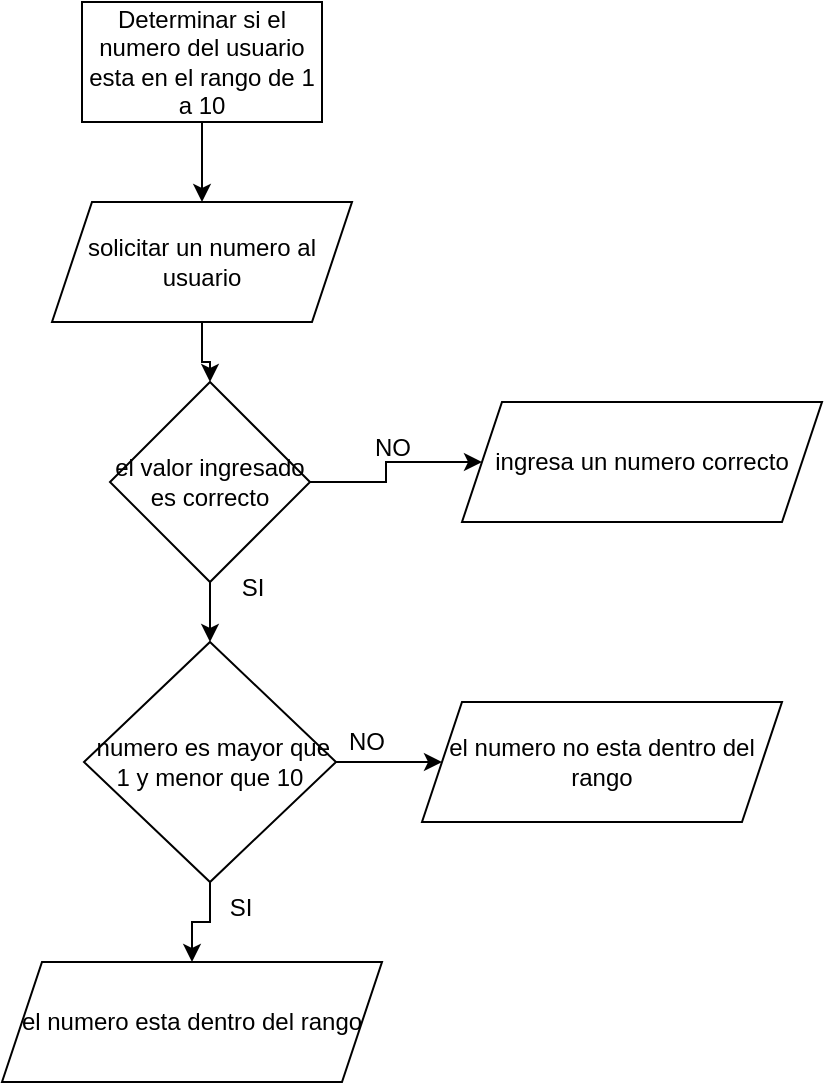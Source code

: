 <mxfile version="26.2.14">
  <diagram name="Página-1" id="nYOs-X3nh0ER55BizFx1">
    <mxGraphModel dx="1360" dy="795" grid="1" gridSize="10" guides="1" tooltips="1" connect="1" arrows="1" fold="1" page="1" pageScale="1" pageWidth="827" pageHeight="1169" math="0" shadow="0">
      <root>
        <mxCell id="0" />
        <mxCell id="1" parent="0" />
        <mxCell id="H8_ZWj87e7jQ37oOP9hu-8" value="" style="edgeStyle=orthogonalEdgeStyle;rounded=0;orthogonalLoop=1;jettySize=auto;html=1;" edge="1" parent="1" source="H8_ZWj87e7jQ37oOP9hu-1" target="H8_ZWj87e7jQ37oOP9hu-2">
          <mxGeometry relative="1" as="geometry" />
        </mxCell>
        <mxCell id="H8_ZWj87e7jQ37oOP9hu-1" value="Determinar si el numero del usuario esta en el rango de 1 a 10" style="rounded=0;whiteSpace=wrap;html=1;" vertex="1" parent="1">
          <mxGeometry x="350" y="80" width="120" height="60" as="geometry" />
        </mxCell>
        <mxCell id="H8_ZWj87e7jQ37oOP9hu-9" value="" style="edgeStyle=orthogonalEdgeStyle;rounded=0;orthogonalLoop=1;jettySize=auto;html=1;" edge="1" parent="1" source="H8_ZWj87e7jQ37oOP9hu-2" target="H8_ZWj87e7jQ37oOP9hu-3">
          <mxGeometry relative="1" as="geometry" />
        </mxCell>
        <mxCell id="H8_ZWj87e7jQ37oOP9hu-2" value="solicitar un numero al usuario" style="shape=parallelogram;perimeter=parallelogramPerimeter;whiteSpace=wrap;html=1;fixedSize=1;" vertex="1" parent="1">
          <mxGeometry x="335" y="180" width="150" height="60" as="geometry" />
        </mxCell>
        <mxCell id="H8_ZWj87e7jQ37oOP9hu-10" value="" style="edgeStyle=orthogonalEdgeStyle;rounded=0;orthogonalLoop=1;jettySize=auto;html=1;" edge="1" parent="1" source="H8_ZWj87e7jQ37oOP9hu-3" target="H8_ZWj87e7jQ37oOP9hu-5">
          <mxGeometry relative="1" as="geometry" />
        </mxCell>
        <mxCell id="H8_ZWj87e7jQ37oOP9hu-19" value="" style="edgeStyle=orthogonalEdgeStyle;rounded=0;orthogonalLoop=1;jettySize=auto;html=1;" edge="1" parent="1" source="H8_ZWj87e7jQ37oOP9hu-3" target="H8_ZWj87e7jQ37oOP9hu-17">
          <mxGeometry relative="1" as="geometry" />
        </mxCell>
        <mxCell id="H8_ZWj87e7jQ37oOP9hu-3" value="el valor ingresado es correcto" style="rhombus;whiteSpace=wrap;html=1;" vertex="1" parent="1">
          <mxGeometry x="364" y="270" width="100" height="100" as="geometry" />
        </mxCell>
        <mxCell id="H8_ZWj87e7jQ37oOP9hu-11" value="" style="edgeStyle=orthogonalEdgeStyle;rounded=0;orthogonalLoop=1;jettySize=auto;html=1;" edge="1" parent="1" source="H8_ZWj87e7jQ37oOP9hu-5" target="H8_ZWj87e7jQ37oOP9hu-7">
          <mxGeometry relative="1" as="geometry" />
        </mxCell>
        <mxCell id="H8_ZWj87e7jQ37oOP9hu-12" value="" style="edgeStyle=orthogonalEdgeStyle;rounded=0;orthogonalLoop=1;jettySize=auto;html=1;" edge="1" parent="1" source="H8_ZWj87e7jQ37oOP9hu-5" target="H8_ZWj87e7jQ37oOP9hu-6">
          <mxGeometry relative="1" as="geometry" />
        </mxCell>
        <mxCell id="H8_ZWj87e7jQ37oOP9hu-5" value="&amp;nbsp;numero es mayor que 1 y menor que 10" style="rhombus;whiteSpace=wrap;html=1;" vertex="1" parent="1">
          <mxGeometry x="351" y="400" width="126" height="120" as="geometry" />
        </mxCell>
        <mxCell id="H8_ZWj87e7jQ37oOP9hu-6" value="el numero no esta dentro del rango" style="shape=parallelogram;perimeter=parallelogramPerimeter;whiteSpace=wrap;html=1;fixedSize=1;" vertex="1" parent="1">
          <mxGeometry x="520" y="430" width="180" height="60" as="geometry" />
        </mxCell>
        <mxCell id="H8_ZWj87e7jQ37oOP9hu-7" value="el numero esta dentro del rango" style="shape=parallelogram;perimeter=parallelogramPerimeter;whiteSpace=wrap;html=1;fixedSize=1;" vertex="1" parent="1">
          <mxGeometry x="310" y="560" width="190" height="60" as="geometry" />
        </mxCell>
        <mxCell id="H8_ZWj87e7jQ37oOP9hu-13" value="&lt;div&gt;SI&lt;/div&gt;&lt;div&gt;&lt;br&gt;&lt;/div&gt;" style="text;html=1;align=center;verticalAlign=middle;resizable=0;points=[];autosize=1;strokeColor=none;fillColor=none;" vertex="1" parent="1">
          <mxGeometry x="414" y="520" width="30" height="40" as="geometry" />
        </mxCell>
        <mxCell id="H8_ZWj87e7jQ37oOP9hu-14" value="&lt;div&gt;SI&lt;/div&gt;&lt;div&gt;&lt;br&gt;&lt;/div&gt;" style="text;html=1;align=center;verticalAlign=middle;resizable=0;points=[];autosize=1;strokeColor=none;fillColor=none;" vertex="1" parent="1">
          <mxGeometry x="420" y="360" width="30" height="40" as="geometry" />
        </mxCell>
        <mxCell id="H8_ZWj87e7jQ37oOP9hu-15" value="NO" style="text;html=1;align=center;verticalAlign=middle;resizable=0;points=[];autosize=1;strokeColor=none;fillColor=none;" vertex="1" parent="1">
          <mxGeometry x="472" y="435" width="40" height="30" as="geometry" />
        </mxCell>
        <mxCell id="H8_ZWj87e7jQ37oOP9hu-16" value="&lt;div&gt;NO&lt;/div&gt;&lt;div&gt;&lt;br&gt;&lt;/div&gt;" style="text;html=1;align=center;verticalAlign=middle;resizable=0;points=[];autosize=1;strokeColor=none;fillColor=none;" vertex="1" parent="1">
          <mxGeometry x="485" y="290" width="40" height="40" as="geometry" />
        </mxCell>
        <mxCell id="H8_ZWj87e7jQ37oOP9hu-17" value="ingresa un numero correcto" style="shape=parallelogram;perimeter=parallelogramPerimeter;whiteSpace=wrap;html=1;fixedSize=1;" vertex="1" parent="1">
          <mxGeometry x="540" y="280" width="180" height="60" as="geometry" />
        </mxCell>
      </root>
    </mxGraphModel>
  </diagram>
</mxfile>
